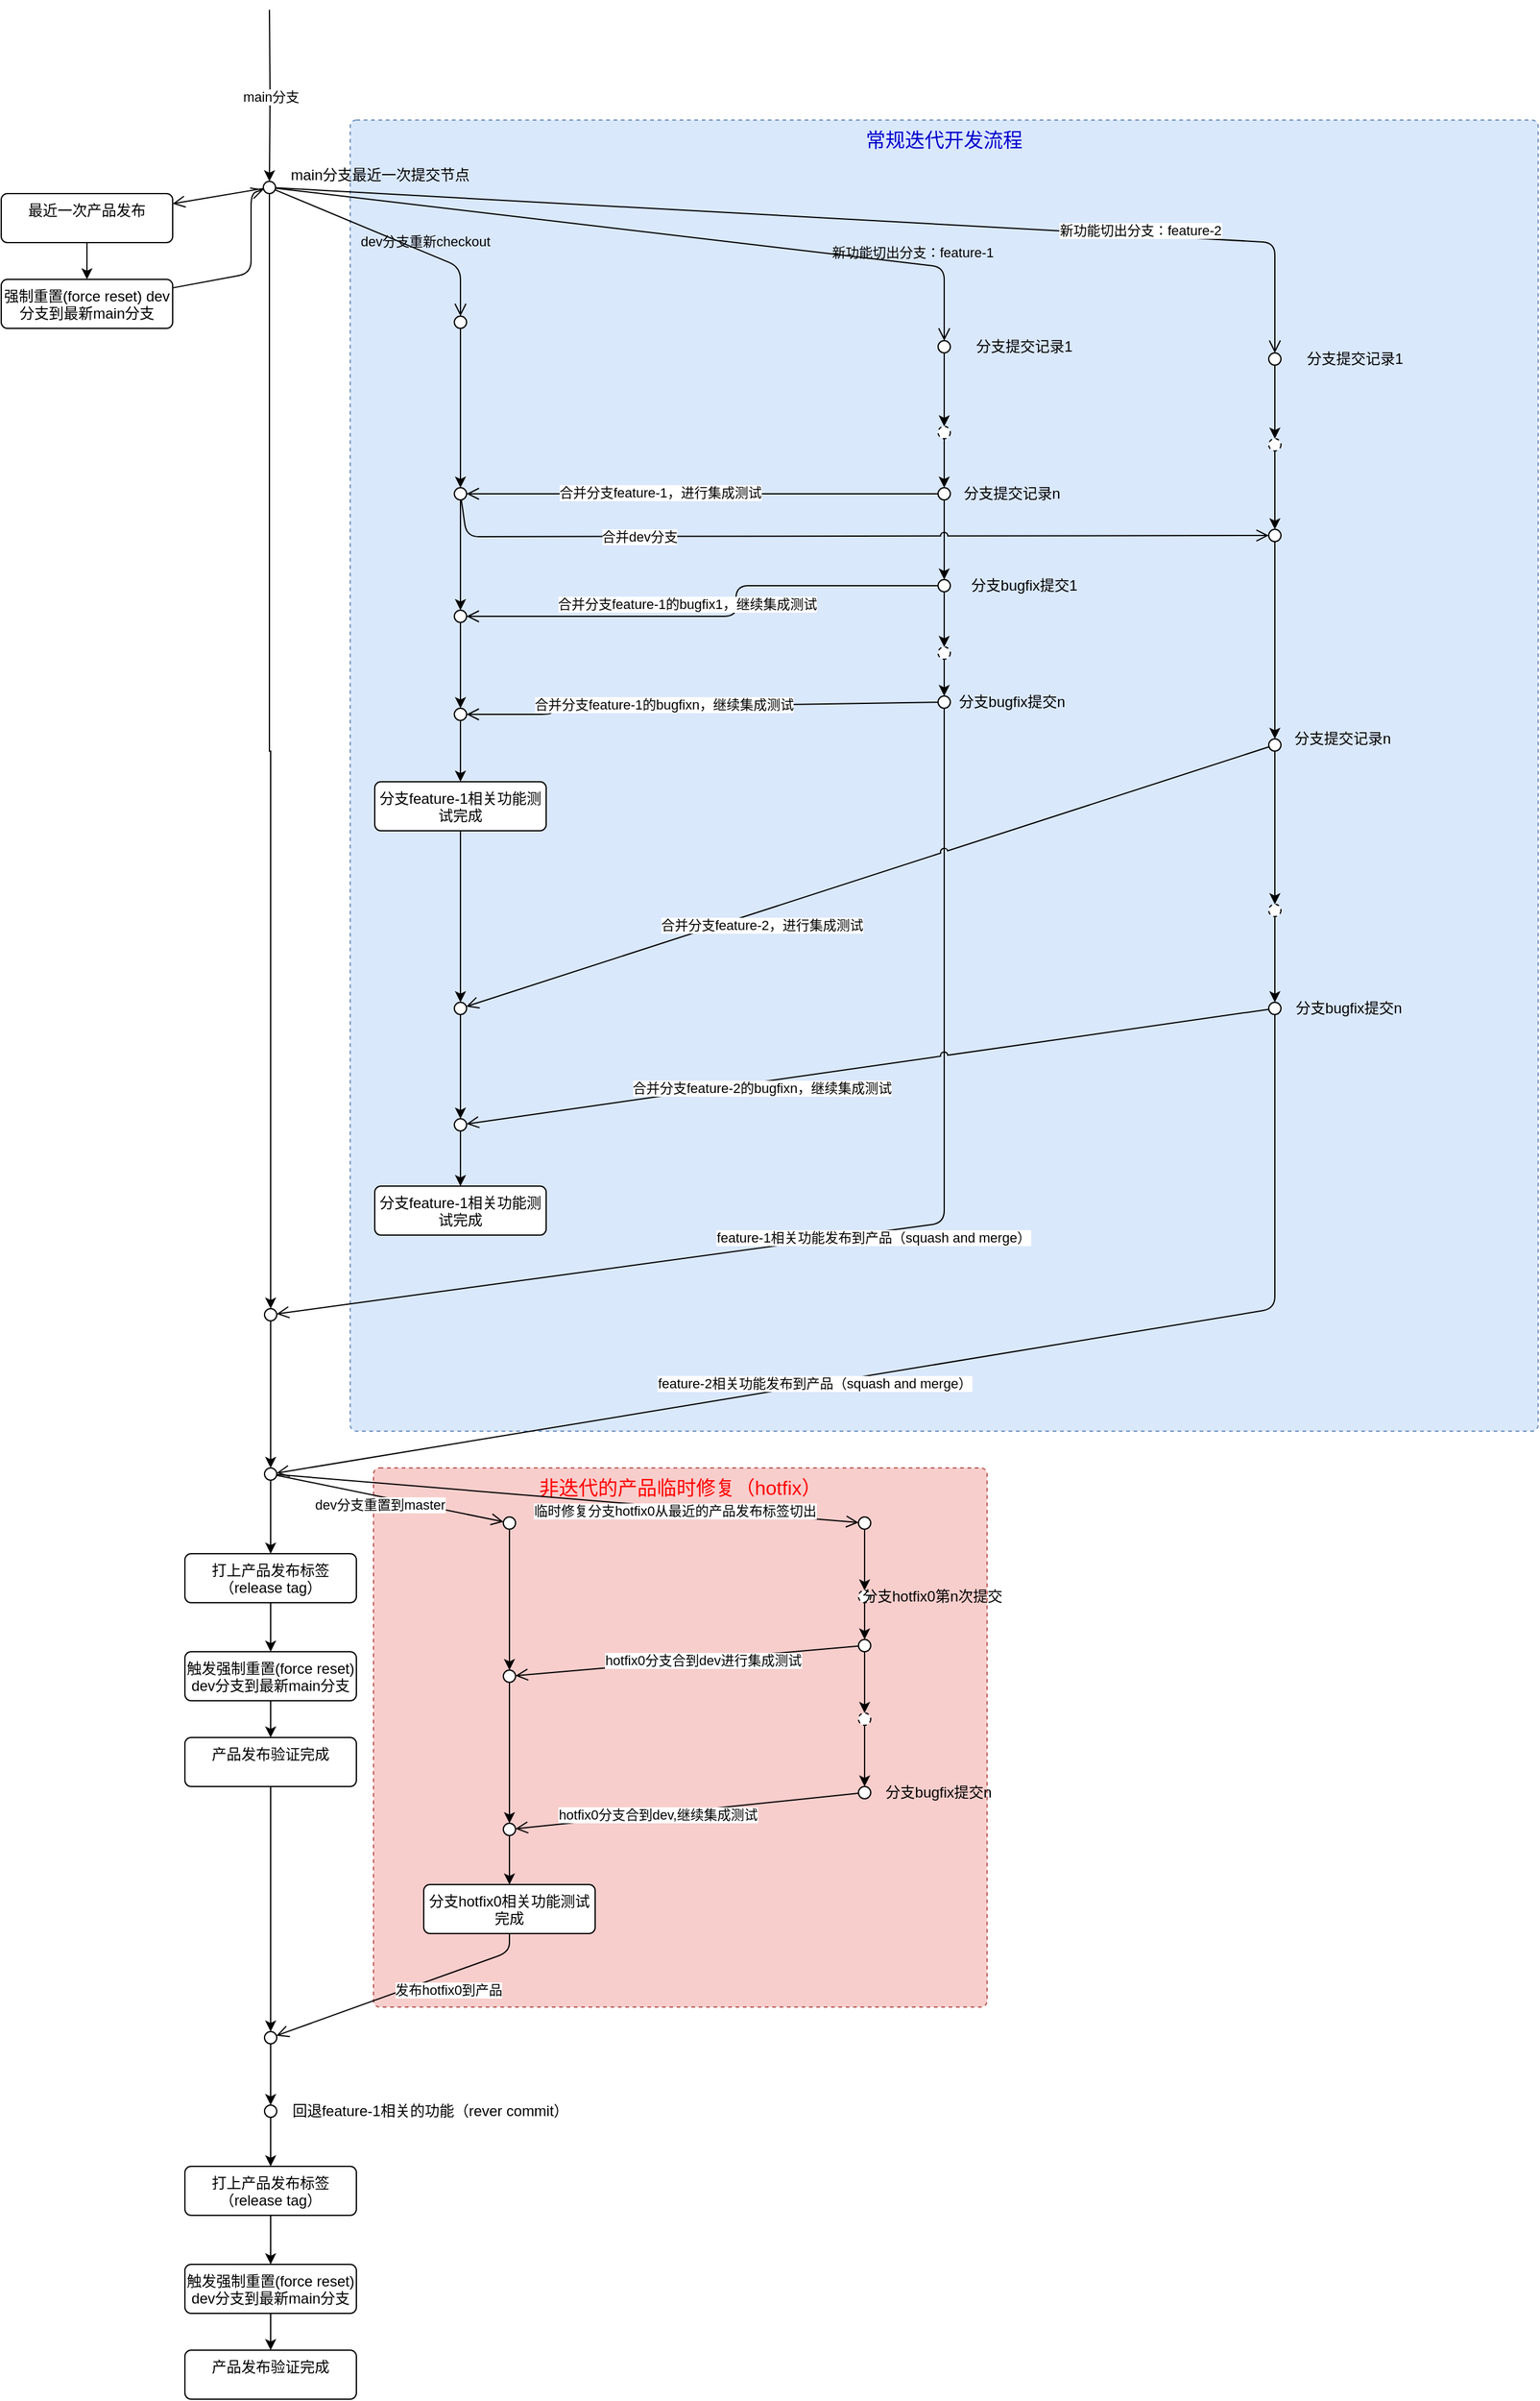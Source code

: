<mxfile version="21.2.1" type="github">
  <diagram name="第 1 页" id="0zLslpOoLGYkL6YDQj_X">
    <mxGraphModel dx="1050" dy="594" grid="1" gridSize="10" guides="1" tooltips="1" connect="1" arrows="1" fold="1" page="1" pageScale="1" pageWidth="827" pageHeight="1169" math="0" shadow="0">
      <root>
        <mxCell id="0" />
        <mxCell id="1" parent="0" />
        <mxCell id="gchCXc1VlMsBql1xWx0H-1" value="&lt;font color=&quot;#0000cc&quot; style=&quot;font-size: 16px;&quot;&gt;常规迭代开发流程&lt;/font&gt;" style="html=1;align=center;verticalAlign=top;rounded=1;absoluteArcSize=1;arcSize=10;dashed=1;whiteSpace=wrap;fillColor=#dae8fc;strokeColor=#6c8ebf;" vertex="1" parent="1">
          <mxGeometry x="305" y="210" width="970" height="1070" as="geometry" />
        </mxCell>
        <mxCell id="gchCXc1VlMsBql1xWx0H-2" value="&lt;font style=&quot;font-size: 16px;&quot; color=&quot;#ff0000&quot;&gt;非迭代的产品临时修复（hotfix）&lt;/font&gt;" style="html=1;align=center;verticalAlign=top;rounded=1;absoluteArcSize=1;arcSize=10;dashed=1;whiteSpace=wrap;fillColor=#f8cecc;strokeColor=#b85450;" vertex="1" parent="1">
          <mxGeometry x="324" y="1310" width="501" height="440" as="geometry" />
        </mxCell>
        <mxCell id="gchCXc1VlMsBql1xWx0H-3" style="edgeStyle=orthogonalEdgeStyle;rounded=0;orthogonalLoop=1;jettySize=auto;html=1;" edge="1" parent="1" source="gchCXc1VlMsBql1xWx0H-9" target="gchCXc1VlMsBql1xWx0H-69">
          <mxGeometry relative="1" as="geometry">
            <mxPoint x="235.0" y="330" as="targetPoint" />
            <Array as="points" />
          </mxGeometry>
        </mxCell>
        <mxCell id="gchCXc1VlMsBql1xWx0H-4" style="endArrow=open;startArrow=none;endFill=0;startFill=0;endSize=8;html=1;verticalAlign=bottom;labelBackgroundColor=none;strokeWidth=1;rounded=1;" edge="1" parent="1" source="gchCXc1VlMsBql1xWx0H-9" target="gchCXc1VlMsBql1xWx0H-13">
          <mxGeometry relative="1" as="geometry" />
        </mxCell>
        <mxCell id="gchCXc1VlMsBql1xWx0H-5" value="dev分支重新checkout" style="endArrow=open;startArrow=none;endFill=0;startFill=0;endSize=8;html=1;verticalAlign=bottom;labelBackgroundColor=none;strokeWidth=1;rounded=1;jumpStyle=arc;" edge="1" parent="1" source="gchCXc1VlMsBql1xWx0H-9" target="gchCXc1VlMsBql1xWx0H-15">
          <mxGeometry x="0.304" relative="1" as="geometry">
            <mxPoint x="300" y="320" as="targetPoint" />
            <Array as="points">
              <mxPoint x="395" y="330" />
            </Array>
            <mxPoint as="offset" />
          </mxGeometry>
        </mxCell>
        <mxCell id="gchCXc1VlMsBql1xWx0H-6" value="新功能切出分支：feature-1" style="endArrow=open;startArrow=none;endFill=0;startFill=0;endSize=8;html=1;verticalAlign=bottom;labelBackgroundColor=none;strokeWidth=1;rounded=1;jumpStyle=arc;" edge="1" parent="1" source="gchCXc1VlMsBql1xWx0H-9" target="gchCXc1VlMsBql1xWx0H-19">
          <mxGeometry x="0.719" relative="1" as="geometry">
            <mxPoint x="430" y="360" as="targetPoint" />
            <Array as="points">
              <mxPoint x="790" y="330" />
            </Array>
            <mxPoint as="offset" />
          </mxGeometry>
        </mxCell>
        <mxCell id="gchCXc1VlMsBql1xWx0H-7" style="endArrow=open;startArrow=none;endFill=0;startFill=0;endSize=8;html=1;verticalAlign=bottom;labelBackgroundColor=none;strokeWidth=1;rounded=1;jumpStyle=arc;" edge="1" parent="1" source="gchCXc1VlMsBql1xWx0H-9" target="gchCXc1VlMsBql1xWx0H-48">
          <mxGeometry relative="1" as="geometry">
            <Array as="points">
              <mxPoint x="1060" y="310" />
            </Array>
          </mxGeometry>
        </mxCell>
        <mxCell id="gchCXc1VlMsBql1xWx0H-8" value="新功能切出分支：feature-2" style="edgeLabel;html=1;align=center;verticalAlign=middle;resizable=0;points=[];" vertex="1" connectable="0" parent="gchCXc1VlMsBql1xWx0H-7">
          <mxGeometry x="0.382" y="-1" relative="1" as="geometry">
            <mxPoint x="80" y="-1" as="offset" />
          </mxGeometry>
        </mxCell>
        <mxCell id="gchCXc1VlMsBql1xWx0H-9" value="" style="ellipse;html=1;" vertex="1" parent="1">
          <mxGeometry x="234" y="260" width="10" height="10" as="geometry" />
        </mxCell>
        <mxCell id="gchCXc1VlMsBql1xWx0H-10" value="main分支最近一次提交节点" style="text;html=1;align=center;verticalAlign=middle;resizable=0;points=[];autosize=1;strokeColor=none;fillColor=none;" vertex="1" parent="1">
          <mxGeometry x="244" y="240" width="170" height="30" as="geometry" />
        </mxCell>
        <mxCell id="gchCXc1VlMsBql1xWx0H-11" value="main分支" style="edgeStyle=orthogonalEdgeStyle;rounded=0;orthogonalLoop=1;jettySize=auto;html=1;" edge="1" parent="1" target="gchCXc1VlMsBql1xWx0H-9">
          <mxGeometry relative="1" as="geometry">
            <mxPoint x="239" y="120" as="sourcePoint" />
          </mxGeometry>
        </mxCell>
        <mxCell id="gchCXc1VlMsBql1xWx0H-12" style="edgeStyle=orthogonalEdgeStyle;rounded=0;orthogonalLoop=1;jettySize=auto;html=1;" edge="1" parent="1" source="gchCXc1VlMsBql1xWx0H-13" target="gchCXc1VlMsBql1xWx0H-17">
          <mxGeometry relative="1" as="geometry" />
        </mxCell>
        <mxCell id="gchCXc1VlMsBql1xWx0H-13" value="最近一次产品发布" style="html=1;align=center;verticalAlign=top;rounded=1;absoluteArcSize=1;arcSize=10;dashed=0;whiteSpace=wrap;" vertex="1" parent="1">
          <mxGeometry x="20" y="270" width="140" height="40" as="geometry" />
        </mxCell>
        <mxCell id="gchCXc1VlMsBql1xWx0H-14" style="edgeStyle=orthogonalEdgeStyle;rounded=0;orthogonalLoop=1;jettySize=auto;html=1;" edge="1" parent="1" source="gchCXc1VlMsBql1xWx0H-15" target="gchCXc1VlMsBql1xWx0H-31">
          <mxGeometry relative="1" as="geometry">
            <mxPoint x="395" y="499.333" as="targetPoint" />
          </mxGeometry>
        </mxCell>
        <mxCell id="gchCXc1VlMsBql1xWx0H-15" value="" style="ellipse;html=1;" vertex="1" parent="1">
          <mxGeometry x="390" y="370" width="10" height="10" as="geometry" />
        </mxCell>
        <mxCell id="gchCXc1VlMsBql1xWx0H-16" style="endArrow=open;startArrow=none;endFill=0;startFill=0;endSize=8;html=1;verticalAlign=bottom;labelBackgroundColor=none;strokeWidth=1;rounded=1;" edge="1" parent="1" source="gchCXc1VlMsBql1xWx0H-17" target="gchCXc1VlMsBql1xWx0H-9">
          <mxGeometry relative="1" as="geometry">
            <mxPoint x="204" y="290" as="targetPoint" />
            <Array as="points">
              <mxPoint x="224" y="335" />
              <mxPoint x="224" y="270" />
            </Array>
          </mxGeometry>
        </mxCell>
        <mxCell id="gchCXc1VlMsBql1xWx0H-17" value="强制重置(force reset) dev分支到最新main分支" style="html=1;align=center;verticalAlign=top;rounded=1;absoluteArcSize=1;arcSize=10;dashed=0;whiteSpace=wrap;" vertex="1" parent="1">
          <mxGeometry x="20" y="340" width="140" height="40" as="geometry" />
        </mxCell>
        <mxCell id="gchCXc1VlMsBql1xWx0H-18" style="edgeStyle=orthogonalEdgeStyle;rounded=0;orthogonalLoop=1;jettySize=auto;html=1;" edge="1" parent="1" source="gchCXc1VlMsBql1xWx0H-19" target="gchCXc1VlMsBql1xWx0H-22">
          <mxGeometry relative="1" as="geometry" />
        </mxCell>
        <mxCell id="gchCXc1VlMsBql1xWx0H-19" value="" style="ellipse;html=1;" vertex="1" parent="1">
          <mxGeometry x="785" y="390" width="10" height="10" as="geometry" />
        </mxCell>
        <mxCell id="gchCXc1VlMsBql1xWx0H-20" value="分支提交记录1" style="text;html=1;align=center;verticalAlign=middle;resizable=0;points=[];autosize=1;strokeColor=none;fillColor=none;" vertex="1" parent="1">
          <mxGeometry x="805" y="380" width="100" height="30" as="geometry" />
        </mxCell>
        <mxCell id="gchCXc1VlMsBql1xWx0H-21" style="edgeStyle=orthogonalEdgeStyle;rounded=0;orthogonalLoop=1;jettySize=auto;html=1;" edge="1" parent="1" source="gchCXc1VlMsBql1xWx0H-22" target="gchCXc1VlMsBql1xWx0H-26">
          <mxGeometry relative="1" as="geometry" />
        </mxCell>
        <mxCell id="gchCXc1VlMsBql1xWx0H-22" value="" style="ellipse;html=1;dashed=1;" vertex="1" parent="1">
          <mxGeometry x="785" y="460" width="10" height="10" as="geometry" />
        </mxCell>
        <mxCell id="gchCXc1VlMsBql1xWx0H-23" style="endArrow=open;startArrow=none;endFill=0;startFill=0;endSize=8;html=1;verticalAlign=bottom;labelBackgroundColor=none;strokeWidth=1;rounded=1;jumpStyle=arc;" edge="1" parent="1" source="gchCXc1VlMsBql1xWx0H-26" target="gchCXc1VlMsBql1xWx0H-31">
          <mxGeometry relative="1" as="geometry">
            <mxPoint x="338" y="470" as="targetPoint" />
            <mxPoint x="348.0" y="515" as="sourcePoint" />
            <Array as="points" />
          </mxGeometry>
        </mxCell>
        <mxCell id="gchCXc1VlMsBql1xWx0H-24" value="合并分支feature-1，进行集成测试" style="edgeLabel;html=1;align=center;verticalAlign=middle;resizable=0;points=[];" vertex="1" connectable="0" parent="gchCXc1VlMsBql1xWx0H-23">
          <mxGeometry x="0.182" y="-1" relative="1" as="geometry">
            <mxPoint as="offset" />
          </mxGeometry>
        </mxCell>
        <mxCell id="gchCXc1VlMsBql1xWx0H-25" style="edgeStyle=orthogonalEdgeStyle;rounded=0;orthogonalLoop=1;jettySize=auto;html=1;" edge="1" parent="1" source="gchCXc1VlMsBql1xWx0H-26" target="gchCXc1VlMsBql1xWx0H-33">
          <mxGeometry relative="1" as="geometry" />
        </mxCell>
        <mxCell id="gchCXc1VlMsBql1xWx0H-26" value="" style="ellipse;html=1;" vertex="1" parent="1">
          <mxGeometry x="785" y="510" width="10" height="10" as="geometry" />
        </mxCell>
        <mxCell id="gchCXc1VlMsBql1xWx0H-27" value="分支提交记录n" style="text;html=1;align=center;verticalAlign=middle;resizable=0;points=[];autosize=1;strokeColor=none;fillColor=none;" vertex="1" parent="1">
          <mxGeometry x="795" y="500" width="100" height="30" as="geometry" />
        </mxCell>
        <mxCell id="gchCXc1VlMsBql1xWx0H-28" style="edgeStyle=orthogonalEdgeStyle;rounded=0;orthogonalLoop=1;jettySize=auto;html=1;entryX=0.5;entryY=0;entryDx=0;entryDy=0;" edge="1" parent="1" source="gchCXc1VlMsBql1xWx0H-31" target="gchCXc1VlMsBql1xWx0H-36">
          <mxGeometry relative="1" as="geometry" />
        </mxCell>
        <mxCell id="gchCXc1VlMsBql1xWx0H-29" style="endArrow=open;startArrow=none;endFill=0;startFill=0;endSize=8;html=1;verticalAlign=bottom;labelBackgroundColor=none;strokeWidth=1;rounded=1;jumpStyle=arc;" edge="1" parent="1" source="gchCXc1VlMsBql1xWx0H-31" target="gchCXc1VlMsBql1xWx0H-53">
          <mxGeometry relative="1" as="geometry">
            <mxPoint x="900" y="600" as="targetPoint" />
            <Array as="points">
              <mxPoint x="400" y="550" />
            </Array>
          </mxGeometry>
        </mxCell>
        <mxCell id="gchCXc1VlMsBql1xWx0H-30" value="合并dev分支" style="edgeLabel;html=1;align=center;verticalAlign=middle;resizable=0;points=[];" vertex="1" connectable="0" parent="gchCXc1VlMsBql1xWx0H-29">
          <mxGeometry x="-0.499" relative="1" as="geometry">
            <mxPoint as="offset" />
          </mxGeometry>
        </mxCell>
        <mxCell id="gchCXc1VlMsBql1xWx0H-31" value="" style="ellipse;html=1;" vertex="1" parent="1">
          <mxGeometry x="390" y="510" width="10" height="10" as="geometry" />
        </mxCell>
        <mxCell id="gchCXc1VlMsBql1xWx0H-32" style="edgeStyle=orthogonalEdgeStyle;rounded=0;orthogonalLoop=1;jettySize=auto;html=1;" edge="1" parent="1" source="gchCXc1VlMsBql1xWx0H-33" target="gchCXc1VlMsBql1xWx0H-38">
          <mxGeometry relative="1" as="geometry" />
        </mxCell>
        <mxCell id="gchCXc1VlMsBql1xWx0H-33" value="" style="ellipse;html=1;" vertex="1" parent="1">
          <mxGeometry x="785" y="585" width="10" height="10" as="geometry" />
        </mxCell>
        <mxCell id="gchCXc1VlMsBql1xWx0H-34" value="分支bugfix提交1" style="text;html=1;align=center;verticalAlign=middle;resizable=0;points=[];autosize=1;strokeColor=none;fillColor=none;" vertex="1" parent="1">
          <mxGeometry x="800" y="575" width="110" height="30" as="geometry" />
        </mxCell>
        <mxCell id="gchCXc1VlMsBql1xWx0H-35" style="edgeStyle=orthogonalEdgeStyle;rounded=0;orthogonalLoop=1;jettySize=auto;html=1;entryX=0.5;entryY=0;entryDx=0;entryDy=0;" edge="1" parent="1" source="gchCXc1VlMsBql1xWx0H-36" target="gchCXc1VlMsBql1xWx0H-44">
          <mxGeometry relative="1" as="geometry">
            <mxPoint x="395" y="680" as="targetPoint" />
          </mxGeometry>
        </mxCell>
        <mxCell id="gchCXc1VlMsBql1xWx0H-36" value="" style="ellipse;html=1;" vertex="1" parent="1">
          <mxGeometry x="390" y="610" width="10" height="10" as="geometry" />
        </mxCell>
        <mxCell id="gchCXc1VlMsBql1xWx0H-37" style="edgeStyle=orthogonalEdgeStyle;rounded=0;orthogonalLoop=1;jettySize=auto;html=1;" edge="1" parent="1" source="gchCXc1VlMsBql1xWx0H-38" target="gchCXc1VlMsBql1xWx0H-42">
          <mxGeometry relative="1" as="geometry" />
        </mxCell>
        <mxCell id="gchCXc1VlMsBql1xWx0H-38" value="" style="ellipse;html=1;dashed=1;" vertex="1" parent="1">
          <mxGeometry x="785" y="640" width="10" height="10" as="geometry" />
        </mxCell>
        <mxCell id="gchCXc1VlMsBql1xWx0H-39" value="分支bugfix提交n" style="text;html=1;align=center;verticalAlign=middle;resizable=0;points=[];autosize=1;strokeColor=none;fillColor=none;" vertex="1" parent="1">
          <mxGeometry x="790" y="670" width="110" height="30" as="geometry" />
        </mxCell>
        <mxCell id="gchCXc1VlMsBql1xWx0H-40" style="endArrow=open;startArrow=none;endFill=0;startFill=0;endSize=8;html=1;verticalAlign=bottom;labelBackgroundColor=none;strokeWidth=1;rounded=1;jumpStyle=arc;" edge="1" parent="1" source="gchCXc1VlMsBql1xWx0H-42" target="gchCXc1VlMsBql1xWx0H-44">
          <mxGeometry relative="1" as="geometry">
            <mxPoint x="308" y="700" as="targetPoint" />
            <mxPoint x="328.0" y="695" as="sourcePoint" />
            <Array as="points">
              <mxPoint x="469" y="690" />
              <mxPoint x="469" y="695" />
            </Array>
          </mxGeometry>
        </mxCell>
        <mxCell id="gchCXc1VlMsBql1xWx0H-41" value="合并分支feature-1的bugfixn，继续集成测试" style="edgeLabel;html=1;align=center;verticalAlign=middle;resizable=0;points=[];" vertex="1" connectable="0" parent="gchCXc1VlMsBql1xWx0H-40">
          <mxGeometry x="-0.444" relative="1" as="geometry">
            <mxPoint x="-116" as="offset" />
          </mxGeometry>
        </mxCell>
        <mxCell id="gchCXc1VlMsBql1xWx0H-42" value="" style="ellipse;html=1;" vertex="1" parent="1">
          <mxGeometry x="785" y="680" width="10" height="10" as="geometry" />
        </mxCell>
        <mxCell id="gchCXc1VlMsBql1xWx0H-43" style="edgeStyle=orthogonalEdgeStyle;rounded=0;orthogonalLoop=1;jettySize=auto;html=1;" edge="1" parent="1" source="gchCXc1VlMsBql1xWx0H-44" target="gchCXc1VlMsBql1xWx0H-46">
          <mxGeometry relative="1" as="geometry">
            <mxPoint x="379.0" y="750" as="targetPoint" />
            <Array as="points">
              <mxPoint x="395" y="740" />
              <mxPoint x="395" y="740" />
            </Array>
          </mxGeometry>
        </mxCell>
        <mxCell id="gchCXc1VlMsBql1xWx0H-44" value="" style="ellipse;html=1;" vertex="1" parent="1">
          <mxGeometry x="390" y="690" width="10" height="10" as="geometry" />
        </mxCell>
        <mxCell id="gchCXc1VlMsBql1xWx0H-45" style="edgeStyle=orthogonalEdgeStyle;rounded=0;orthogonalLoop=1;jettySize=auto;html=1;" edge="1" parent="1" source="gchCXc1VlMsBql1xWx0H-46" target="gchCXc1VlMsBql1xWx0H-64">
          <mxGeometry relative="1" as="geometry">
            <mxPoint x="379.0" y="790" as="sourcePoint" />
            <Array as="points" />
          </mxGeometry>
        </mxCell>
        <mxCell id="gchCXc1VlMsBql1xWx0H-46" value="分支feature-1相关功能测试完成" style="html=1;align=center;verticalAlign=top;rounded=1;absoluteArcSize=1;arcSize=10;dashed=0;whiteSpace=wrap;" vertex="1" parent="1">
          <mxGeometry x="325" y="750" width="140" height="40" as="geometry" />
        </mxCell>
        <mxCell id="gchCXc1VlMsBql1xWx0H-47" style="edgeStyle=orthogonalEdgeStyle;rounded=0;orthogonalLoop=1;jettySize=auto;html=1;" edge="1" parent="1" source="gchCXc1VlMsBql1xWx0H-48" target="gchCXc1VlMsBql1xWx0H-51">
          <mxGeometry relative="1" as="geometry" />
        </mxCell>
        <mxCell id="gchCXc1VlMsBql1xWx0H-48" value="" style="ellipse;html=1;" vertex="1" parent="1">
          <mxGeometry x="1055" y="400" width="10" height="10" as="geometry" />
        </mxCell>
        <mxCell id="gchCXc1VlMsBql1xWx0H-49" value="分支提交记录1" style="text;html=1;align=center;verticalAlign=middle;resizable=0;points=[];autosize=1;strokeColor=none;fillColor=none;" vertex="1" parent="1">
          <mxGeometry x="1075" y="390" width="100" height="30" as="geometry" />
        </mxCell>
        <mxCell id="gchCXc1VlMsBql1xWx0H-50" style="edgeStyle=orthogonalEdgeStyle;rounded=0;orthogonalLoop=1;jettySize=auto;html=1;" edge="1" parent="1" source="gchCXc1VlMsBql1xWx0H-51" target="gchCXc1VlMsBql1xWx0H-53">
          <mxGeometry relative="1" as="geometry" />
        </mxCell>
        <mxCell id="gchCXc1VlMsBql1xWx0H-51" value="" style="ellipse;html=1;dashed=1;" vertex="1" parent="1">
          <mxGeometry x="1055" y="470" width="10" height="10" as="geometry" />
        </mxCell>
        <mxCell id="gchCXc1VlMsBql1xWx0H-52" style="edgeStyle=orthogonalEdgeStyle;rounded=0;orthogonalLoop=1;jettySize=auto;html=1;" edge="1" parent="1" source="gchCXc1VlMsBql1xWx0H-53" target="gchCXc1VlMsBql1xWx0H-56">
          <mxGeometry relative="1" as="geometry" />
        </mxCell>
        <mxCell id="gchCXc1VlMsBql1xWx0H-53" value="" style="ellipse;html=1;" vertex="1" parent="1">
          <mxGeometry x="1055" y="544" width="10" height="10" as="geometry" />
        </mxCell>
        <mxCell id="gchCXc1VlMsBql1xWx0H-54" value="分支提交记录n" style="text;html=1;align=center;verticalAlign=middle;resizable=0;points=[];autosize=1;strokeColor=none;fillColor=none;" vertex="1" parent="1">
          <mxGeometry x="1065" y="700" width="100" height="30" as="geometry" />
        </mxCell>
        <mxCell id="gchCXc1VlMsBql1xWx0H-55" style="edgeStyle=orthogonalEdgeStyle;rounded=0;orthogonalLoop=1;jettySize=auto;html=1;" edge="1" parent="1" source="gchCXc1VlMsBql1xWx0H-56" target="gchCXc1VlMsBql1xWx0H-58">
          <mxGeometry relative="1" as="geometry" />
        </mxCell>
        <mxCell id="gchCXc1VlMsBql1xWx0H-56" value="" style="ellipse;html=1;" vertex="1" parent="1">
          <mxGeometry x="1055" y="715" width="10" height="10" as="geometry" />
        </mxCell>
        <mxCell id="gchCXc1VlMsBql1xWx0H-57" style="edgeStyle=orthogonalEdgeStyle;rounded=0;orthogonalLoop=1;jettySize=auto;html=1;" edge="1" parent="1" source="gchCXc1VlMsBql1xWx0H-58" target="gchCXc1VlMsBql1xWx0H-62">
          <mxGeometry relative="1" as="geometry" />
        </mxCell>
        <mxCell id="gchCXc1VlMsBql1xWx0H-58" value="" style="ellipse;html=1;dashed=1;" vertex="1" parent="1">
          <mxGeometry x="1055" y="850" width="10" height="10" as="geometry" />
        </mxCell>
        <mxCell id="gchCXc1VlMsBql1xWx0H-59" value="分支bugfix提交n" style="text;html=1;align=center;verticalAlign=middle;resizable=0;points=[];autosize=1;strokeColor=none;fillColor=none;" vertex="1" parent="1">
          <mxGeometry x="1065" y="920" width="110" height="30" as="geometry" />
        </mxCell>
        <mxCell id="gchCXc1VlMsBql1xWx0H-60" style="endArrow=open;startArrow=none;endFill=0;startFill=0;endSize=8;html=1;verticalAlign=bottom;labelBackgroundColor=none;strokeWidth=1;jumpStyle=arc;rounded=1;" edge="1" parent="1" source="gchCXc1VlMsBql1xWx0H-62" target="gchCXc1VlMsBql1xWx0H-115">
          <mxGeometry relative="1" as="geometry">
            <mxPoint x="240" y="1310" as="targetPoint" />
            <Array as="points">
              <mxPoint x="1060" y="1180" />
            </Array>
          </mxGeometry>
        </mxCell>
        <mxCell id="gchCXc1VlMsBql1xWx0H-61" value="feature-2相关功能发布到产品（squash and merge）" style="edgeLabel;html=1;align=center;verticalAlign=middle;resizable=0;points=[];" vertex="1" connectable="0" parent="gchCXc1VlMsBql1xWx0H-60">
          <mxGeometry x="0.212" y="-1" relative="1" as="geometry">
            <mxPoint x="25" y="-4" as="offset" />
          </mxGeometry>
        </mxCell>
        <mxCell id="gchCXc1VlMsBql1xWx0H-62" value="" style="ellipse;html=1;" vertex="1" parent="1">
          <mxGeometry x="1055" y="930" width="10" height="10" as="geometry" />
        </mxCell>
        <mxCell id="gchCXc1VlMsBql1xWx0H-63" style="edgeStyle=orthogonalEdgeStyle;rounded=0;orthogonalLoop=1;jettySize=auto;html=1;" edge="1" parent="1" source="gchCXc1VlMsBql1xWx0H-64" target="gchCXc1VlMsBql1xWx0H-71">
          <mxGeometry relative="1" as="geometry" />
        </mxCell>
        <mxCell id="gchCXc1VlMsBql1xWx0H-64" value="" style="ellipse;html=1;" vertex="1" parent="1">
          <mxGeometry x="390" y="930" width="10" height="10" as="geometry" />
        </mxCell>
        <mxCell id="gchCXc1VlMsBql1xWx0H-65" value="" style="endArrow=open;startArrow=none;endFill=0;startFill=0;endSize=8;html=1;verticalAlign=bottom;labelBackgroundColor=none;strokeWidth=1;rounded=1;" edge="1" parent="1" source="gchCXc1VlMsBql1xWx0H-33" target="gchCXc1VlMsBql1xWx0H-36">
          <mxGeometry relative="1" as="geometry">
            <mxPoint x="550" y="615" as="targetPoint" />
            <mxPoint x="660" y="590" as="sourcePoint" />
            <Array as="points">
              <mxPoint x="620" y="590" />
              <mxPoint x="620" y="615" />
            </Array>
          </mxGeometry>
        </mxCell>
        <mxCell id="gchCXc1VlMsBql1xWx0H-66" value="合并分支feature-1的bugfix1，继续集成测试" style="edgeLabel;html=1;align=center;verticalAlign=middle;resizable=0;points=[];" vertex="1" connectable="0" parent="gchCXc1VlMsBql1xWx0H-65">
          <mxGeometry x="0.655" relative="1" as="geometry">
            <mxPoint x="109" y="-10" as="offset" />
          </mxGeometry>
        </mxCell>
        <mxCell id="gchCXc1VlMsBql1xWx0H-67" style="edgeStyle=orthogonalEdgeStyle;rounded=0;orthogonalLoop=1;jettySize=auto;html=1;" edge="1" parent="1" source="gchCXc1VlMsBql1xWx0H-115" target="gchCXc1VlMsBql1xWx0H-76">
          <mxGeometry relative="1" as="geometry">
            <mxPoint x="240" y="1220" as="sourcePoint" />
          </mxGeometry>
        </mxCell>
        <mxCell id="gchCXc1VlMsBql1xWx0H-68" style="edgeStyle=orthogonalEdgeStyle;rounded=0;orthogonalLoop=1;jettySize=auto;html=1;" edge="1" parent="1" source="gchCXc1VlMsBql1xWx0H-69" target="gchCXc1VlMsBql1xWx0H-115">
          <mxGeometry relative="1" as="geometry" />
        </mxCell>
        <mxCell id="gchCXc1VlMsBql1xWx0H-69" value="" style="ellipse;html=1;" vertex="1" parent="1">
          <mxGeometry x="235" y="1180" width="10" height="10" as="geometry" />
        </mxCell>
        <mxCell id="gchCXc1VlMsBql1xWx0H-70" style="edgeStyle=orthogonalEdgeStyle;rounded=0;orthogonalLoop=1;jettySize=auto;html=1;entryX=0.5;entryY=0;entryDx=0;entryDy=0;" edge="1" parent="1" source="gchCXc1VlMsBql1xWx0H-71" target="gchCXc1VlMsBql1xWx0H-74">
          <mxGeometry relative="1" as="geometry" />
        </mxCell>
        <mxCell id="gchCXc1VlMsBql1xWx0H-71" value="" style="ellipse;html=1;" vertex="1" parent="1">
          <mxGeometry x="390" y="1025" width="10" height="10" as="geometry" />
        </mxCell>
        <mxCell id="gchCXc1VlMsBql1xWx0H-72" style="endArrow=open;startArrow=none;endFill=0;startFill=0;endSize=8;html=1;verticalAlign=bottom;labelBackgroundColor=none;strokeWidth=1;rounded=1;" edge="1" parent="1" source="gchCXc1VlMsBql1xWx0H-42" target="gchCXc1VlMsBql1xWx0H-69">
          <mxGeometry relative="1" as="geometry">
            <mxPoint x="310" y="1180" as="targetPoint" />
            <mxPoint x="700" y="1120" as="sourcePoint" />
            <Array as="points">
              <mxPoint x="790" y="1110" />
            </Array>
          </mxGeometry>
        </mxCell>
        <mxCell id="gchCXc1VlMsBql1xWx0H-73" value="feature-1相关功能发布到产品（squash and merge）" style="edgeLabel;html=1;align=center;verticalAlign=middle;resizable=0;points=[];" vertex="1" connectable="0" parent="gchCXc1VlMsBql1xWx0H-72">
          <mxGeometry x="0.158" relative="1" as="geometry">
            <mxPoint x="82" y="-7" as="offset" />
          </mxGeometry>
        </mxCell>
        <mxCell id="gchCXc1VlMsBql1xWx0H-74" value="分支feature-1相关功能测试完成" style="html=1;align=center;verticalAlign=top;rounded=1;absoluteArcSize=1;arcSize=10;dashed=0;whiteSpace=wrap;" vertex="1" parent="1">
          <mxGeometry x="325" y="1080" width="140" height="40" as="geometry" />
        </mxCell>
        <mxCell id="gchCXc1VlMsBql1xWx0H-75" style="edgeStyle=orthogonalEdgeStyle;rounded=0;orthogonalLoop=1;jettySize=auto;html=1;" edge="1" parent="1" source="gchCXc1VlMsBql1xWx0H-76" target="gchCXc1VlMsBql1xWx0H-80">
          <mxGeometry relative="1" as="geometry" />
        </mxCell>
        <mxCell id="gchCXc1VlMsBql1xWx0H-76" value="打上产品发布标签（release tag）" style="html=1;align=center;verticalAlign=top;rounded=1;absoluteArcSize=1;arcSize=10;dashed=0;whiteSpace=wrap;" vertex="1" parent="1">
          <mxGeometry x="170" y="1380" width="140" height="40" as="geometry" />
        </mxCell>
        <mxCell id="gchCXc1VlMsBql1xWx0H-77" style="edgeStyle=orthogonalEdgeStyle;rounded=0;orthogonalLoop=1;jettySize=auto;html=1;" edge="1" parent="1" source="gchCXc1VlMsBql1xWx0H-78" target="gchCXc1VlMsBql1xWx0H-82">
          <mxGeometry relative="1" as="geometry">
            <mxPoint x="240" y="1700" as="targetPoint" />
          </mxGeometry>
        </mxCell>
        <mxCell id="gchCXc1VlMsBql1xWx0H-78" value="产品发布验证完成" style="html=1;align=center;verticalAlign=top;rounded=1;absoluteArcSize=1;arcSize=10;dashed=0;whiteSpace=wrap;" vertex="1" parent="1">
          <mxGeometry x="170" y="1530" width="140" height="40" as="geometry" />
        </mxCell>
        <mxCell id="gchCXc1VlMsBql1xWx0H-79" style="edgeStyle=orthogonalEdgeStyle;rounded=0;orthogonalLoop=1;jettySize=auto;html=1;entryX=0.5;entryY=0;entryDx=0;entryDy=0;" edge="1" parent="1" source="gchCXc1VlMsBql1xWx0H-80" target="gchCXc1VlMsBql1xWx0H-78">
          <mxGeometry relative="1" as="geometry" />
        </mxCell>
        <mxCell id="gchCXc1VlMsBql1xWx0H-80" value="触发强制重置(force reset) dev分支到最新main分支" style="html=1;align=center;verticalAlign=top;rounded=1;absoluteArcSize=1;arcSize=10;dashed=0;whiteSpace=wrap;" vertex="1" parent="1">
          <mxGeometry x="170" y="1460" width="140" height="40" as="geometry" />
        </mxCell>
        <mxCell id="gchCXc1VlMsBql1xWx0H-81" style="edgeStyle=orthogonalEdgeStyle;rounded=0;orthogonalLoop=1;jettySize=auto;html=1;" edge="1" parent="1" source="gchCXc1VlMsBql1xWx0H-82" target="gchCXc1VlMsBql1xWx0H-117">
          <mxGeometry relative="1" as="geometry" />
        </mxCell>
        <mxCell id="gchCXc1VlMsBql1xWx0H-82" value="" style="ellipse;html=1;" vertex="1" parent="1">
          <mxGeometry x="235" y="1770" width="10" height="10" as="geometry" />
        </mxCell>
        <mxCell id="gchCXc1VlMsBql1xWx0H-83" style="edgeStyle=orthogonalEdgeStyle;rounded=0;orthogonalLoop=1;jettySize=auto;html=1;" edge="1" parent="1" source="gchCXc1VlMsBql1xWx0H-84" target="gchCXc1VlMsBql1xWx0H-97">
          <mxGeometry relative="1" as="geometry" />
        </mxCell>
        <mxCell id="gchCXc1VlMsBql1xWx0H-84" value="" style="ellipse;html=1;" vertex="1" parent="1">
          <mxGeometry x="430" y="1350" width="10" height="10" as="geometry" />
        </mxCell>
        <mxCell id="gchCXc1VlMsBql1xWx0H-85" value="" style="endArrow=open;startArrow=none;endFill=0;startFill=0;endSize=8;html=1;verticalAlign=bottom;labelBackgroundColor=none;strokeWidth=1;rounded=0;" edge="1" parent="1" source="gchCXc1VlMsBql1xWx0H-115" target="gchCXc1VlMsBql1xWx0H-84">
          <mxGeometry width="160" relative="1" as="geometry">
            <mxPoint x="260" y="1320" as="sourcePoint" />
            <mxPoint x="320" y="1260" as="targetPoint" />
          </mxGeometry>
        </mxCell>
        <mxCell id="gchCXc1VlMsBql1xWx0H-86" value="dev分支重置到master" style="edgeLabel;html=1;align=center;verticalAlign=middle;resizable=0;points=[];" vertex="1" connectable="0" parent="gchCXc1VlMsBql1xWx0H-85">
          <mxGeometry x="0.374" relative="1" as="geometry">
            <mxPoint x="-43" y="-2" as="offset" />
          </mxGeometry>
        </mxCell>
        <mxCell id="gchCXc1VlMsBql1xWx0H-87" style="edgeStyle=orthogonalEdgeStyle;rounded=0;orthogonalLoop=1;jettySize=auto;html=1;" edge="1" parent="1" source="gchCXc1VlMsBql1xWx0H-88" target="gchCXc1VlMsBql1xWx0H-92">
          <mxGeometry relative="1" as="geometry">
            <mxPoint x="725" y="1390.0" as="targetPoint" />
          </mxGeometry>
        </mxCell>
        <mxCell id="gchCXc1VlMsBql1xWx0H-88" value="" style="ellipse;html=1;" vertex="1" parent="1">
          <mxGeometry x="720" y="1350" width="10" height="10" as="geometry" />
        </mxCell>
        <mxCell id="gchCXc1VlMsBql1xWx0H-89" value="" style="endArrow=open;startArrow=none;endFill=0;startFill=0;endSize=8;html=1;verticalAlign=bottom;labelBackgroundColor=none;strokeWidth=1;rounded=0;" edge="1" parent="1" source="gchCXc1VlMsBql1xWx0H-115" target="gchCXc1VlMsBql1xWx0H-88">
          <mxGeometry width="160" relative="1" as="geometry">
            <mxPoint x="250" y="1310" as="sourcePoint" />
            <mxPoint x="505" y="1275" as="targetPoint" />
          </mxGeometry>
        </mxCell>
        <mxCell id="gchCXc1VlMsBql1xWx0H-90" value="临时修复分支hotfix0从最近的产品发布标签切出" style="edgeLabel;html=1;align=center;verticalAlign=middle;resizable=0;points=[];" vertex="1" connectable="0" parent="gchCXc1VlMsBql1xWx0H-89">
          <mxGeometry x="0.374" relative="1" as="geometry">
            <mxPoint x="-2" y="2" as="offset" />
          </mxGeometry>
        </mxCell>
        <mxCell id="gchCXc1VlMsBql1xWx0H-91" style="edgeStyle=orthogonalEdgeStyle;rounded=0;orthogonalLoop=1;jettySize=auto;html=1;" edge="1" parent="1" source="gchCXc1VlMsBql1xWx0H-92" target="gchCXc1VlMsBql1xWx0H-94">
          <mxGeometry relative="1" as="geometry" />
        </mxCell>
        <mxCell id="gchCXc1VlMsBql1xWx0H-92" value="" style="ellipse;html=1;dashed=1;" vertex="1" parent="1">
          <mxGeometry x="720" y="1410" width="10" height="10" as="geometry" />
        </mxCell>
        <mxCell id="gchCXc1VlMsBql1xWx0H-93" style="edgeStyle=orthogonalEdgeStyle;rounded=0;orthogonalLoop=1;jettySize=auto;html=1;" edge="1" parent="1" source="gchCXc1VlMsBql1xWx0H-94" target="gchCXc1VlMsBql1xWx0H-105">
          <mxGeometry relative="1" as="geometry" />
        </mxCell>
        <mxCell id="gchCXc1VlMsBql1xWx0H-94" value="" style="ellipse;html=1;" vertex="1" parent="1">
          <mxGeometry x="720" y="1450" width="10" height="10" as="geometry" />
        </mxCell>
        <mxCell id="gchCXc1VlMsBql1xWx0H-95" value="分支hotfix0第n次提交" style="text;html=1;align=center;verticalAlign=middle;resizable=0;points=[];autosize=1;strokeColor=none;fillColor=none;" vertex="1" parent="1">
          <mxGeometry x="710" y="1400" width="140" height="30" as="geometry" />
        </mxCell>
        <mxCell id="gchCXc1VlMsBql1xWx0H-96" style="edgeStyle=orthogonalEdgeStyle;rounded=0;orthogonalLoop=1;jettySize=auto;html=1;" edge="1" parent="1" source="gchCXc1VlMsBql1xWx0H-97" target="gchCXc1VlMsBql1xWx0H-111">
          <mxGeometry relative="1" as="geometry" />
        </mxCell>
        <mxCell id="gchCXc1VlMsBql1xWx0H-97" value="" style="ellipse;html=1;" vertex="1" parent="1">
          <mxGeometry x="430" y="1475" width="10" height="10" as="geometry" />
        </mxCell>
        <mxCell id="gchCXc1VlMsBql1xWx0H-98" value="" style="endArrow=open;startArrow=none;endFill=0;startFill=0;endSize=8;html=1;verticalAlign=bottom;labelBackgroundColor=none;strokeWidth=1;rounded=0;" edge="1" parent="1" source="gchCXc1VlMsBql1xWx0H-94" target="gchCXc1VlMsBql1xWx0H-97">
          <mxGeometry width="160" relative="1" as="geometry">
            <mxPoint x="464" y="1400" as="sourcePoint" />
            <mxPoint x="651" y="1498" as="targetPoint" />
          </mxGeometry>
        </mxCell>
        <mxCell id="gchCXc1VlMsBql1xWx0H-99" value="hotfix0分支合到dev进行集成测试" style="edgeLabel;html=1;align=center;verticalAlign=middle;resizable=0;points=[];" vertex="1" connectable="0" parent="gchCXc1VlMsBql1xWx0H-98">
          <mxGeometry x="0.374" relative="1" as="geometry">
            <mxPoint x="65" y="-5" as="offset" />
          </mxGeometry>
        </mxCell>
        <mxCell id="gchCXc1VlMsBql1xWx0H-100" value="" style="endArrow=open;startArrow=none;endFill=0;startFill=0;endSize=8;html=1;verticalAlign=bottom;labelBackgroundColor=none;strokeWidth=1;rounded=1;jumpStyle=arc;" edge="1" parent="1" source="gchCXc1VlMsBql1xWx0H-62" target="gchCXc1VlMsBql1xWx0H-71">
          <mxGeometry width="160" relative="1" as="geometry">
            <mxPoint x="1040" y="940" as="sourcePoint" />
            <mxPoint x="430" y="1030" as="targetPoint" />
          </mxGeometry>
        </mxCell>
        <mxCell id="gchCXc1VlMsBql1xWx0H-101" value="合并分支feature-2的bugfixn，继续集成测试" style="edgeLabel;html=1;align=center;verticalAlign=middle;resizable=0;points=[];" vertex="1" connectable="0" parent="gchCXc1VlMsBql1xWx0H-100">
          <mxGeometry x="0.374" relative="1" as="geometry">
            <mxPoint x="36" as="offset" />
          </mxGeometry>
        </mxCell>
        <mxCell id="gchCXc1VlMsBql1xWx0H-102" value="" style="endArrow=open;startArrow=none;endFill=0;startFill=0;endSize=8;html=1;verticalAlign=bottom;labelBackgroundColor=none;strokeWidth=1;rounded=1;jumpStyle=arc;" edge="1" parent="1" source="gchCXc1VlMsBql1xWx0H-56" target="gchCXc1VlMsBql1xWx0H-64">
          <mxGeometry width="160" relative="1" as="geometry">
            <mxPoint x="1065" y="870" as="sourcePoint" />
            <mxPoint x="409" y="963" as="targetPoint" />
          </mxGeometry>
        </mxCell>
        <mxCell id="gchCXc1VlMsBql1xWx0H-103" value="合并分支feature-2，进行集成测试" style="edgeLabel;html=1;align=center;verticalAlign=middle;resizable=0;points=[];" vertex="1" connectable="0" parent="gchCXc1VlMsBql1xWx0H-102">
          <mxGeometry x="0.374" relative="1" as="geometry">
            <mxPoint x="36" as="offset" />
          </mxGeometry>
        </mxCell>
        <mxCell id="gchCXc1VlMsBql1xWx0H-104" style="edgeStyle=orthogonalEdgeStyle;rounded=0;orthogonalLoop=1;jettySize=auto;html=1;" edge="1" parent="1" source="gchCXc1VlMsBql1xWx0H-105" target="gchCXc1VlMsBql1xWx0H-109">
          <mxGeometry relative="1" as="geometry" />
        </mxCell>
        <mxCell id="gchCXc1VlMsBql1xWx0H-105" value="" style="ellipse;html=1;dashed=1;" vertex="1" parent="1">
          <mxGeometry x="720" y="1510" width="10" height="10" as="geometry" />
        </mxCell>
        <mxCell id="gchCXc1VlMsBql1xWx0H-106" value="分支bugfix提交n" style="text;html=1;align=center;verticalAlign=middle;resizable=0;points=[];autosize=1;strokeColor=none;fillColor=none;" vertex="1" parent="1">
          <mxGeometry x="730" y="1560" width="110" height="30" as="geometry" />
        </mxCell>
        <mxCell id="gchCXc1VlMsBql1xWx0H-107" style="endArrow=open;startArrow=none;endFill=0;startFill=0;endSize=8;html=1;verticalAlign=bottom;labelBackgroundColor=none;strokeWidth=1;rounded=0;" edge="1" parent="1" source="gchCXc1VlMsBql1xWx0H-109" target="gchCXc1VlMsBql1xWx0H-111">
          <mxGeometry relative="1" as="geometry" />
        </mxCell>
        <mxCell id="gchCXc1VlMsBql1xWx0H-108" value="hotfix0分支合到dev,继续集成测试" style="edgeLabel;html=1;align=center;verticalAlign=middle;resizable=0;points=[];" vertex="1" connectable="0" parent="gchCXc1VlMsBql1xWx0H-107">
          <mxGeometry x="0.172" relative="1" as="geometry">
            <mxPoint as="offset" />
          </mxGeometry>
        </mxCell>
        <mxCell id="gchCXc1VlMsBql1xWx0H-109" value="" style="ellipse;html=1;" vertex="1" parent="1">
          <mxGeometry x="720" y="1570" width="10" height="10" as="geometry" />
        </mxCell>
        <mxCell id="gchCXc1VlMsBql1xWx0H-110" style="edgeStyle=orthogonalEdgeStyle;rounded=0;orthogonalLoop=1;jettySize=auto;html=1;" edge="1" parent="1" source="gchCXc1VlMsBql1xWx0H-111" target="gchCXc1VlMsBql1xWx0H-114">
          <mxGeometry relative="1" as="geometry" />
        </mxCell>
        <mxCell id="gchCXc1VlMsBql1xWx0H-111" value="" style="ellipse;html=1;" vertex="1" parent="1">
          <mxGeometry x="430" y="1600" width="10" height="10" as="geometry" />
        </mxCell>
        <mxCell id="gchCXc1VlMsBql1xWx0H-112" style="endArrow=open;startArrow=none;endFill=0;startFill=0;endSize=8;html=1;verticalAlign=bottom;labelBackgroundColor=none;strokeWidth=1;rounded=1;" edge="1" parent="1" source="gchCXc1VlMsBql1xWx0H-114" target="gchCXc1VlMsBql1xWx0H-82">
          <mxGeometry relative="1" as="geometry">
            <Array as="points">
              <mxPoint x="435" y="1705" />
            </Array>
          </mxGeometry>
        </mxCell>
        <mxCell id="gchCXc1VlMsBql1xWx0H-113" value="发布hotfix0到产品" style="edgeLabel;html=1;align=center;verticalAlign=middle;resizable=0;points=[];" vertex="1" connectable="0" parent="gchCXc1VlMsBql1xWx0H-112">
          <mxGeometry x="-0.022" relative="1" as="geometry">
            <mxPoint x="35" as="offset" />
          </mxGeometry>
        </mxCell>
        <mxCell id="gchCXc1VlMsBql1xWx0H-114" value="分支hotfix0相关功能测试完成" style="html=1;align=center;verticalAlign=top;rounded=1;absoluteArcSize=1;arcSize=10;dashed=0;whiteSpace=wrap;" vertex="1" parent="1">
          <mxGeometry x="365" y="1650" width="140" height="40" as="geometry" />
        </mxCell>
        <mxCell id="gchCXc1VlMsBql1xWx0H-115" value="" style="ellipse;html=1;" vertex="1" parent="1">
          <mxGeometry x="235" y="1310" width="10" height="10" as="geometry" />
        </mxCell>
        <mxCell id="gchCXc1VlMsBql1xWx0H-116" style="edgeStyle=orthogonalEdgeStyle;rounded=0;orthogonalLoop=1;jettySize=auto;html=1;" edge="1" parent="1" source="gchCXc1VlMsBql1xWx0H-117" target="gchCXc1VlMsBql1xWx0H-120">
          <mxGeometry relative="1" as="geometry" />
        </mxCell>
        <mxCell id="gchCXc1VlMsBql1xWx0H-117" value="" style="ellipse;html=1;" vertex="1" parent="1">
          <mxGeometry x="235" y="1830" width="10" height="10" as="geometry" />
        </mxCell>
        <mxCell id="gchCXc1VlMsBql1xWx0H-118" value="回退feature-1相关的功能（rever commit）" style="text;html=1;align=center;verticalAlign=middle;resizable=0;points=[];autosize=1;strokeColor=none;fillColor=none;" vertex="1" parent="1">
          <mxGeometry x="245" y="1820" width="250" height="30" as="geometry" />
        </mxCell>
        <mxCell id="gchCXc1VlMsBql1xWx0H-119" style="edgeStyle=orthogonalEdgeStyle;rounded=0;orthogonalLoop=1;jettySize=auto;html=1;" edge="1" parent="1" source="gchCXc1VlMsBql1xWx0H-120" target="gchCXc1VlMsBql1xWx0H-123">
          <mxGeometry relative="1" as="geometry" />
        </mxCell>
        <mxCell id="gchCXc1VlMsBql1xWx0H-120" value="打上产品发布标签（release tag）" style="html=1;align=center;verticalAlign=top;rounded=1;absoluteArcSize=1;arcSize=10;dashed=0;whiteSpace=wrap;" vertex="1" parent="1">
          <mxGeometry x="170" y="1880" width="140" height="40" as="geometry" />
        </mxCell>
        <mxCell id="gchCXc1VlMsBql1xWx0H-121" value="产品发布验证完成" style="html=1;align=center;verticalAlign=top;rounded=1;absoluteArcSize=1;arcSize=10;dashed=0;whiteSpace=wrap;" vertex="1" parent="1">
          <mxGeometry x="170" y="2030" width="140" height="40" as="geometry" />
        </mxCell>
        <mxCell id="gchCXc1VlMsBql1xWx0H-122" style="edgeStyle=orthogonalEdgeStyle;rounded=0;orthogonalLoop=1;jettySize=auto;html=1;entryX=0.5;entryY=0;entryDx=0;entryDy=0;" edge="1" parent="1" source="gchCXc1VlMsBql1xWx0H-123" target="gchCXc1VlMsBql1xWx0H-121">
          <mxGeometry relative="1" as="geometry" />
        </mxCell>
        <mxCell id="gchCXc1VlMsBql1xWx0H-123" value="触发强制重置(force reset) dev分支到最新main分支" style="html=1;align=center;verticalAlign=top;rounded=1;absoluteArcSize=1;arcSize=10;dashed=0;whiteSpace=wrap;" vertex="1" parent="1">
          <mxGeometry x="170" y="1960" width="140" height="40" as="geometry" />
        </mxCell>
      </root>
    </mxGraphModel>
  </diagram>
</mxfile>
